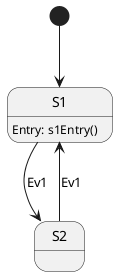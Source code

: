 
@startuml

[*] --> S1

state S1 {
    S1:Entry: s1Entry()
}

state S2 {

}

S1 --> S2 : Ev1
S2 --> S1 : Ev1

@enduml
